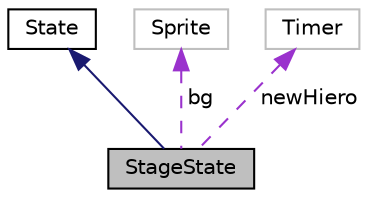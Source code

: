 digraph "StageState"
{
  edge [fontname="Helvetica",fontsize="10",labelfontname="Helvetica",labelfontsize="10"];
  node [fontname="Helvetica",fontsize="10",shape=record];
  Node2 [label="StageState",height=0.2,width=0.4,color="black", fillcolor="grey75", style="filled", fontcolor="black"];
  Node3 -> Node2 [dir="back",color="midnightblue",fontsize="10",style="solid",fontname="Helvetica"];
  Node3 [label="State",height=0.2,width=0.4,color="black", fillcolor="white", style="filled",URL="$classState.html"];
  Node4 -> Node2 [dir="back",color="darkorchid3",fontsize="10",style="dashed",label=" bg" ,fontname="Helvetica"];
  Node4 [label="Sprite",height=0.2,width=0.4,color="grey75", fillcolor="white", style="filled"];
  Node5 -> Node2 [dir="back",color="darkorchid3",fontsize="10",style="dashed",label=" newHiero" ,fontname="Helvetica"];
  Node5 [label="Timer",height=0.2,width=0.4,color="grey75", fillcolor="white", style="filled"];
}
